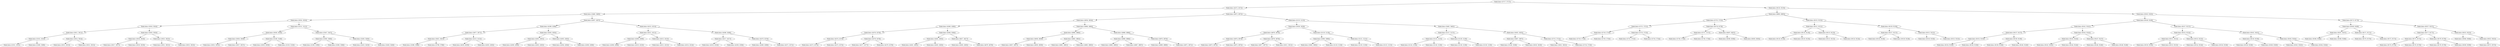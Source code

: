 digraph G{
137646750 [label="Node{data=[5717, 5717]}"]
137646750 -> 1548852644
1548852644 [label="Node{data=[4572, 4572]}"]
1548852644 -> 1332205096
1332205096 [label="Node{data=[3460, 3460]}"]
1332205096 -> 1056110668
1056110668 [label="Node{data=[3024, 3024]}"]
1056110668 -> 351862190
351862190 [label="Node{data=[3016, 3016]}"]
351862190 -> 1142222376
1142222376 [label="Node{data=[2611, 2611]}"]
1142222376 -> 892581396
892581396 [label="Node{data=[2555, 2555]}"]
892581396 -> 480909414
480909414 [label="Node{data=[2331, 2331]}"]
892581396 -> 1340904400
1340904400 [label="Node{data=[2589, 2589]}"]
1142222376 -> 753549739
753549739 [label="Node{data=[3014, 3014]}"]
753549739 -> 79806772
79806772 [label="Node{data=[3013, 3013]}"]
753549739 -> 1214546146
1214546146 [label="Node{data=[3015, 3015]}"]
351862190 -> 1673394221
1673394221 [label="Node{data=[3020, 3020]}"]
1673394221 -> 497289960
497289960 [label="Node{data=[3018, 3018]}"]
497289960 -> 392605705
392605705 [label="Node{data=[3017, 3017]}"]
497289960 -> 2078888343
2078888343 [label="Node{data=[3019, 3019]}"]
1673394221 -> 1998172759
1998172759 [label="Node{data=[3022, 3022]}"]
1998172759 -> 1247221014
1247221014 [label="Node{data=[3021, 3021]}"]
1998172759 -> 1746076333
1746076333 [label="Node{data=[3023, 3023]}"]
1056110668 -> 1497863121
1497863121 [label="Node{data=[3151, 3151]}"]
1497863121 -> 1677068708
1677068708 [label="Node{data=[3028, 3028]}"]
1677068708 -> 301682537
301682537 [label="Node{data=[3026, 3026]}"]
301682537 -> 1636639121
1636639121 [label="Node{data=[3025, 3025]}"]
301682537 -> 78770026
78770026 [label="Node{data=[3027, 3027]}"]
1677068708 -> 1465478513
1465478513 [label="Node{data=[3149, 3149]}"]
1465478513 -> 471003380
471003380 [label="Node{data=[3029, 3029]}"]
1465478513 -> 345758542
345758542 [label="Node{data=[3150, 3150]}"]
1497863121 -> 526035976
526035976 [label="Node{data=[3347, 3347]}"]
526035976 -> 57964663
57964663 [label="Node{data=[3300, 3300]}"]
57964663 -> 141213117
141213117 [label="Node{data=[3190, 3190]}"]
57964663 -> 1122059861
1122059861 [label="Node{data=[3306, 3306]}"]
526035976 -> 135370989
135370989 [label="Node{data=[3430, 3430]}"]
135370989 -> 671546968
671546968 [label="Node{data=[3410, 3410]}"]
135370989 -> 1968974256
1968974256 [label="Node{data=[3458, 3458]}"]
1332205096 -> 1036454560
1036454560 [label="Node{data=[4307, 4307]}"]
1036454560 -> 957692677
957692677 [label="Node{data=[4299, 4299]}"]
957692677 -> 654239297
654239297 [label="Node{data=[3977, 3977]}"]
654239297 -> 855329415
855329415 [label="Node{data=[3622, 3622]}"]
855329415 -> 938263666
938263666 [label="Node{data=[3598, 3598]}"]
855329415 -> 657530009
657530009 [label="Node{data=[3798, 3798]}"]
654239297 -> 1990998736
1990998736 [label="Node{data=[4122, 4122]}"]
1990998736 -> 510388720
510388720 [label="Node{data=[4029, 4029]}"]
1990998736 -> 1341485339
1341485339 [label="Node{data=[4265, 4265]}"]
957692677 -> 1620015528
1620015528 [label="Node{data=[4303, 4303]}"]
1620015528 -> 2011342291
2011342291 [label="Node{data=[4301, 4301]}"]
2011342291 -> 914880182
914880182 [label="Node{data=[4300, 4300]}"]
2011342291 -> 1377711316
1377711316 [label="Node{data=[4302, 4302]}"]
1620015528 -> 1237796102
1237796102 [label="Node{data=[4305, 4305]}"]
1237796102 -> 736734672
736734672 [label="Node{data=[4304, 4304]}"]
1237796102 -> 575855709
575855709 [label="Node{data=[4306, 4306]}"]
1036454560 -> 21619799
21619799 [label="Node{data=[4315, 4315]}"]
21619799 -> 1918205453
1918205453 [label="Node{data=[4311, 4311]}"]
1918205453 -> 347392698
347392698 [label="Node{data=[4309, 4309]}"]
347392698 -> 540040261
540040261 [label="Node{data=[4308, 4308]}"]
347392698 -> 1846902600
1846902600 [label="Node{data=[4310, 4310]}"]
1918205453 -> 938070417
938070417 [label="Node{data=[4313, 4313]}"]
938070417 -> 87702732
87702732 [label="Node{data=[4312, 4312]}"]
938070417 -> 667585114
667585114 [label="Node{data=[4314, 4314]}"]
21619799 -> 1650478804
1650478804 [label="Node{data=[4568, 4568]}"]
1650478804 -> 469528144
469528144 [label="Node{data=[4317, 4317]}"]
469528144 -> 1333063103
1333063103 [label="Node{data=[4316, 4316]}"]
469528144 -> 1008674385
1008674385 [label="Node{data=[4336, 4336]}"]
1650478804 -> 1558825448
1558825448 [label="Node{data=[4570, 4570]}"]
1558825448 -> 614441675
614441675 [label="Node{data=[4569, 4569]}"]
1558825448 -> 1282325234
1282325234 [label="Node{data=[4571, 4571]}"]
1548852644 -> 151400576
151400576 [label="Node{data=[4972, 4972]}"]
151400576 -> 464658113
464658113 [label="Node{data=[4934, 4934]}"]
464658113 -> 1113747078
1113747078 [label="Node{data=[4580, 4580]}"]
1113747078 -> 2078471442
2078471442 [label="Node{data=[4576, 4576]}"]
2078471442 -> 1129859294
1129859294 [label="Node{data=[4574, 4574]}"]
1129859294 -> 1217860194
1217860194 [label="Node{data=[4573, 4573]}"]
1129859294 -> 433079208
433079208 [label="Node{data=[4575, 4575]}"]
2078471442 -> 1979088869
1979088869 [label="Node{data=[4578, 4578]}"]
1979088869 -> 1953089341
1953089341 [label="Node{data=[4577, 4577]}"]
1979088869 -> 69062608
69062608 [label="Node{data=[4579, 4579]}"]
1113747078 -> 533398008
533398008 [label="Node{data=[4584, 4584]}"]
533398008 -> 1501846707
1501846707 [label="Node{data=[4582, 4582]}"]
1501846707 -> 1676552337
1676552337 [label="Node{data=[4581, 4581]}"]
1501846707 -> 157747315
157747315 [label="Node{data=[4583, 4583]}"]
533398008 -> 1323572326
1323572326 [label="Node{data=[4617, 4617]}"]
1323572326 -> 905879757
905879757 [label="Node{data=[4585, 4585]}"]
1323572326 -> 658947139
658947139 [label="Node{data=[4679, 4679]}"]
464658113 -> 382934088
382934088 [label="Node{data=[4964, 4964]}"]
382934088 -> 2017080792
2017080792 [label="Node{data=[4960, 4960]}"]
2017080792 -> 948050650
948050650 [label="Node{data=[4958, 4958]}"]
948050650 -> 716442925
716442925 [label="Node{data=[4957, 4957]}"]
948050650 -> 604726639
604726639 [label="Node{data=[4959, 4959]}"]
2017080792 -> 230035651
230035651 [label="Node{data=[4962, 4962]}"]
230035651 -> 625647461
625647461 [label="Node{data=[4961, 4961]}"]
230035651 -> 790438788
790438788 [label="Node{data=[4963, 4963]}"]
382934088 -> 1354894101
1354894101 [label="Node{data=[4968, 4968]}"]
1354894101 -> 1842297286
1842297286 [label="Node{data=[4966, 4966]}"]
1842297286 -> 470758061
470758061 [label="Node{data=[4965, 4965]}"]
1842297286 -> 1514681259
1514681259 [label="Node{data=[4967, 4967]}"]
1354894101 -> 445776212
445776212 [label="Node{data=[4970, 4970]}"]
445776212 -> 243731145
243731145 [label="Node{data=[4969, 4969]}"]
445776212 -> 1803078638
1803078638 [label="Node{data=[4971, 4971]}"]
151400576 -> 1891006529
1891006529 [label="Node{data=[5123, 5123]}"]
1891006529 -> 2057588642
2057588642 [label="Node{data=[5028, 5028]}"]
2057588642 -> 1279509373
1279509373 [label="Node{data=[4976, 4976]}"]
1279509373 -> 1640580768
1640580768 [label="Node{data=[4974, 4974]}"]
1640580768 -> 578703016
578703016 [label="Node{data=[4973, 4973]}"]
1640580768 -> 2055199770
2055199770 [label="Node{data=[4975, 4975]}"]
1279509373 -> 687185923
687185923 [label="Node{data=[4978, 4978]}"]
687185923 -> 52563963
52563963 [label="Node{data=[4977, 4977]}"]
687185923 -> 1400445497
1400445497 [label="Node{data=[5011, 5011]}"]
2057588642 -> 1466078016
1466078016 [label="Node{data=[5119, 5119]}"]
1466078016 -> 1385354263
1385354263 [label="Node{data=[5090, 5090]}"]
1385354263 -> 1096569961
1096569961 [label="Node{data=[5085, 5085]}"]
1385354263 -> 1525626537
1525626537 [label="Node{data=[5118, 5118]}"]
1466078016 -> 424953383
424953383 [label="Node{data=[5121, 5121]}"]
424953383 -> 1570900854
1570900854 [label="Node{data=[5120, 5120]}"]
424953383 -> 2122245047
2122245047 [label="Node{data=[5122, 5122]}"]
1891006529 -> 1569179823
1569179823 [label="Node{data=[5462, 5462]}"]
1569179823 -> 1725548614
1725548614 [label="Node{data=[5127, 5127]}"]
1725548614 -> 728602192
728602192 [label="Node{data=[5125, 5125]}"]
728602192 -> 579320785
579320785 [label="Node{data=[5124, 5124]}"]
728602192 -> 1101450654
1101450654 [label="Node{data=[5126, 5126]}"]
1725548614 -> 1763030548
1763030548 [label="Node{data=[5129, 5129]}"]
1763030548 -> 772629104
772629104 [label="Node{data=[5128, 5128]}"]
1763030548 -> 827002195
827002195 [label="Node{data=[5130, 5130]}"]
1569179823 -> 1182203097
1182203097 [label="Node{data=[5635, 5635]}"]
1182203097 -> 43472661
43472661 [label="Node{data=[5607, 5607]}"]
43472661 -> 1204599765
1204599765 [label="Node{data=[5538, 5538]}"]
43472661 -> 780408810
780408810 [label="Node{data=[5618, 5618]}"]
1182203097 -> 1600497367
1600497367 [label="Node{data=[5715, 5715]}"]
1600497367 -> 1735552465
1735552465 [label="Node{data=[5652, 5652]}"]
1600497367 -> 1170370809
1170370809 [label="Node{data=[5716, 5716]}"]
137646750 -> 1266091244
1266091244 [label="Node{data=[9133, 9133]}"]
1266091244 -> 970346571
970346571 [label="Node{data=[6893, 6893]}"]
970346571 -> 1304342085
1304342085 [label="Node{data=[5725, 5725]}"]
1304342085 -> 464345779
464345779 [label="Node{data=[5721, 5721]}"]
464345779 -> 1754164558
1754164558 [label="Node{data=[5719, 5719]}"]
1754164558 -> 1666268188
1666268188 [label="Node{data=[5718, 5718]}"]
1754164558 -> 1529178805
1529178805 [label="Node{data=[5720, 5720]}"]
464345779 -> 707582880
707582880 [label="Node{data=[5723, 5723]}"]
707582880 -> 835921846
835921846 [label="Node{data=[5722, 5722]}"]
707582880 -> 1527270476
1527270476 [label="Node{data=[5724, 5724]}"]
1304342085 -> 722007386
722007386 [label="Node{data=[6178, 6178]}"]
722007386 -> 1739971136
1739971136 [label="Node{data=[5727, 5727]}"]
1739971136 -> 1341370263
1341370263 [label="Node{data=[5726, 5726]}"]
1739971136 -> 1451290633
1451290633 [label="Node{data=[5728, 5728]}"]
722007386 -> 978218406
978218406 [label="Node{data=[6587, 6587]}"]
978218406 -> 1944110965
1944110965 [label="Node{data=[6206, 6206]}"]
978218406 -> 557666697
557666697 [label="Node{data=[6593, 6593]}"]
970346571 -> 1894575391
1894575391 [label="Node{data=[9125, 9125]}"]
1894575391 -> 956730873
956730873 [label="Node{data=[9121, 9121]}"]
956730873 -> 1286094531
1286094531 [label="Node{data=[9119, 9119]}"]
1286094531 -> 131243974
131243974 [label="Node{data=[9118, 9118]}"]
1286094531 -> 281091638
281091638 [label="Node{data=[9120, 9120]}"]
956730873 -> 497365138
497365138 [label="Node{data=[9123, 9123]}"]
497365138 -> 284576707
284576707 [label="Node{data=[9122, 9122]}"]
497365138 -> 63556276
63556276 [label="Node{data=[9124, 9124]}"]
1894575391 -> 467752021
467752021 [label="Node{data=[9129, 9129]}"]
467752021 -> 804574747
804574747 [label="Node{data=[9127, 9127]}"]
804574747 -> 234760309
234760309 [label="Node{data=[9126, 9126]}"]
804574747 -> 1076875028
1076875028 [label="Node{data=[9128, 9128]}"]
467752021 -> 1367173304
1367173304 [label="Node{data=[9131, 9131]}"]
1367173304 -> 1487943810
1487943810 [label="Node{data=[9130, 9130]}"]
1367173304 -> 611389025
611389025 [label="Node{data=[9132, 9132]}"]
1266091244 -> 446182036
446182036 [label="Node{data=[9165, 9165]}"]
446182036 -> 547008983
547008983 [label="Node{data=[9149, 9149]}"]
547008983 -> 2033711470
2033711470 [label="Node{data=[9141, 9141]}"]
2033711470 -> 1436152367
1436152367 [label="Node{data=[9137, 9137]}"]
1436152367 -> 248411802
248411802 [label="Node{data=[9135, 9135]}"]
248411802 -> 2075097757
2075097757 [label="Node{data=[9134, 9134]}"]
248411802 -> 1033179151
1033179151 [label="Node{data=[9136, 9136]}"]
1436152367 -> 663196952
663196952 [label="Node{data=[9139, 9139]}"]
663196952 -> 1509969364
1509969364 [label="Node{data=[9138, 9138]}"]
663196952 -> 1526448027
1526448027 [label="Node{data=[9140, 9140]}"]
2033711470 -> 1333512611
1333512611 [label="Node{data=[9145, 9145]}"]
1333512611 -> 1414507009
1414507009 [label="Node{data=[9143, 9143]}"]
1414507009 -> 217658289
217658289 [label="Node{data=[9142, 9142]}"]
1414507009 -> 192500434
192500434 [label="Node{data=[9144, 9144]}"]
1333512611 -> 442410191
442410191 [label="Node{data=[9147, 9147]}"]
442410191 -> 870844967
870844967 [label="Node{data=[9146, 9146]}"]
442410191 -> 1984549712
1984549712 [label="Node{data=[9148, 9148]}"]
547008983 -> 937943177
937943177 [label="Node{data=[9157, 9157]}"]
937943177 -> 1492144742
1492144742 [label="Node{data=[9153, 9153]}"]
1492144742 -> 725271149
725271149 [label="Node{data=[9151, 9151]}"]
725271149 -> 324097801
324097801 [label="Node{data=[9150, 9150]}"]
725271149 -> 456793666
456793666 [label="Node{data=[9152, 9152]}"]
1492144742 -> 1090718753
1090718753 [label="Node{data=[9155, 9155]}"]
1090718753 -> 1012373446
1012373446 [label="Node{data=[9154, 9154]}"]
1090718753 -> 623343194
623343194 [label="Node{data=[9156, 9156]}"]
937943177 -> 1856287922
1856287922 [label="Node{data=[9161, 9161]}"]
1856287922 -> 924835651
924835651 [label="Node{data=[9159, 9159]}"]
924835651 -> 938903489
938903489 [label="Node{data=[9158, 9158]}"]
924835651 -> 696099523
696099523 [label="Node{data=[9160, 9160]}"]
1856287922 -> 1647809146
1647809146 [label="Node{data=[9163, 9163]}"]
1647809146 -> 731622584
731622584 [label="Node{data=[9162, 9162]}"]
1647809146 -> 676396677
676396677 [label="Node{data=[9164, 9164]}"]
446182036 -> 1820277494
1820277494 [label="Node{data=[9173, 9173]}"]
1820277494 -> 847626561
847626561 [label="Node{data=[9169, 9169]}"]
847626561 -> 1141720517
1141720517 [label="Node{data=[9167, 9167]}"]
1141720517 -> 1803955991
1803955991 [label="Node{data=[9166, 9166]}"]
1141720517 -> 2117799963
2117799963 [label="Node{data=[9168, 9168]}"]
847626561 -> 1646807380
1646807380 [label="Node{data=[9171, 9171]}"]
1646807380 -> 1285884857
1285884857 [label="Node{data=[9170, 9170]}"]
1646807380 -> 377584557
377584557 [label="Node{data=[9172, 9172]}"]
1820277494 -> 807144110
807144110 [label="Node{data=[9237, 9237]}"]
807144110 -> 274630416
274630416 [label="Node{data=[9177, 9177]}"]
274630416 -> 1950531169
1950531169 [label="Node{data=[9175, 9175]}"]
1950531169 -> 1761865559
1761865559 [label="Node{data=[9174, 9174]}"]
1950531169 -> 966443427
966443427 [label="Node{data=[9176, 9176]}"]
274630416 -> 1561896839
1561896839 [label="Node{data=[9179, 9179]}"]
1561896839 -> 1011399667
1011399667 [label="Node{data=[9178, 9178]}"]
1561896839 -> 1254593146
1254593146 [label="Node{data=[9209, 9209]}"]
807144110 -> 633324888
633324888 [label="Node{data=[9325, 9325]}"]
633324888 -> 1032026871
1032026871 [label="Node{data=[9266, 9266]}"]
633324888 -> 1148045719
1148045719 [label="Node{data=[9352, 9352]}"]
1148045719 -> 852481826
852481826 [label="Node{data=[9372, 9372]}"]
}